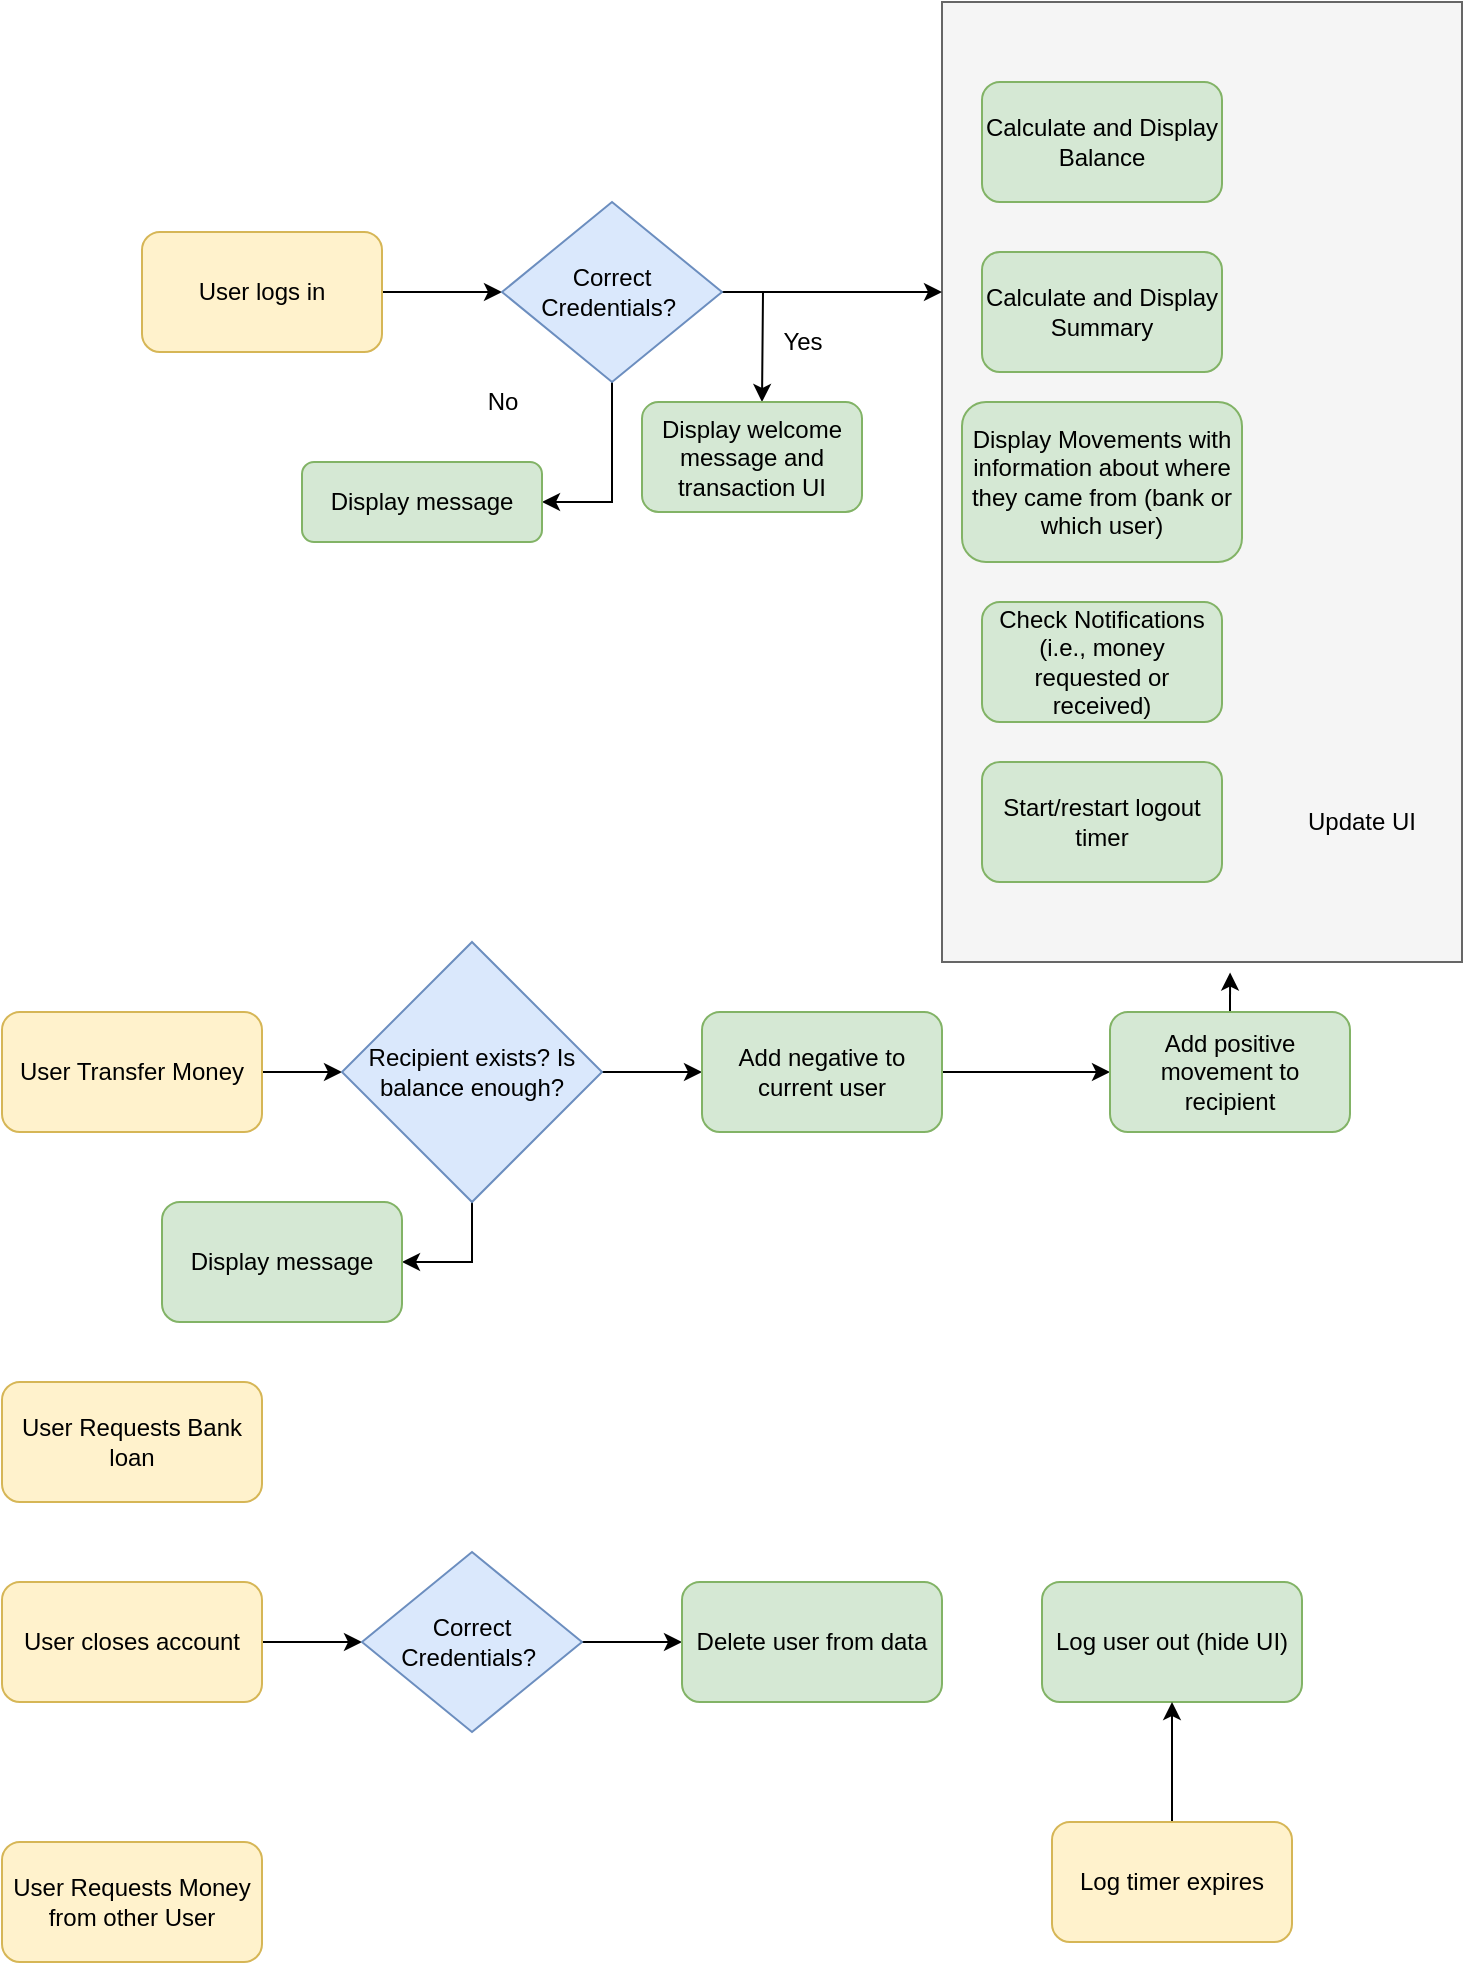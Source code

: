 <mxfile version="20.4.0" type="device"><diagram id="C5RBs43oDa-KdzZeNtuy" name="Page-1"><mxGraphModel dx="960" dy="618" grid="1" gridSize="10" guides="1" tooltips="1" connect="1" arrows="1" fold="1" page="1" pageScale="1" pageWidth="827" pageHeight="1169" math="0" shadow="0"><root><mxCell id="WIyWlLk6GJQsqaUBKTNV-0"/><mxCell id="WIyWlLk6GJQsqaUBKTNV-1" parent="WIyWlLk6GJQsqaUBKTNV-0"/><mxCell id="zWVwMSKryVbzklWkXPIu-30" value="" style="rounded=0;whiteSpace=wrap;html=1;shadow=0;glass=0;sketch=0;fillStyle=auto;strokeWidth=1;fillColor=#f5f5f5;fontColor=#333333;strokeColor=#666666;" vertex="1" parent="WIyWlLk6GJQsqaUBKTNV-1"><mxGeometry x="500" y="10" width="260" height="480" as="geometry"/></mxCell><mxCell id="zWVwMSKryVbzklWkXPIu-3" value="" style="edgeStyle=orthogonalEdgeStyle;rounded=0;orthogonalLoop=1;jettySize=auto;html=1;" edge="1" parent="WIyWlLk6GJQsqaUBKTNV-1" source="zWVwMSKryVbzklWkXPIu-0" target="zWVwMSKryVbzklWkXPIu-2"><mxGeometry relative="1" as="geometry"/></mxCell><mxCell id="zWVwMSKryVbzklWkXPIu-0" value="User logs in" style="rounded=1;whiteSpace=wrap;html=1;fillColor=#fff2cc;strokeColor=#d6b656;" vertex="1" parent="WIyWlLk6GJQsqaUBKTNV-1"><mxGeometry x="100" y="125" width="120" height="60" as="geometry"/></mxCell><mxCell id="zWVwMSKryVbzklWkXPIu-4" style="edgeStyle=orthogonalEdgeStyle;rounded=0;orthogonalLoop=1;jettySize=auto;html=1;exitX=1;exitY=0.5;exitDx=0;exitDy=0;" edge="1" parent="WIyWlLk6GJQsqaUBKTNV-1" source="zWVwMSKryVbzklWkXPIu-2"><mxGeometry relative="1" as="geometry"><mxPoint x="500" y="155" as="targetPoint"/><Array as="points"><mxPoint x="420" y="155"/><mxPoint x="420" y="155"/></Array></mxGeometry></mxCell><mxCell id="zWVwMSKryVbzklWkXPIu-5" style="edgeStyle=orthogonalEdgeStyle;rounded=0;orthogonalLoop=1;jettySize=auto;html=1;exitX=1;exitY=0.5;exitDx=0;exitDy=0;" edge="1" parent="WIyWlLk6GJQsqaUBKTNV-1" source="zWVwMSKryVbzklWkXPIu-2"><mxGeometry relative="1" as="geometry"><mxPoint x="410" y="210" as="targetPoint"/></mxGeometry></mxCell><mxCell id="zWVwMSKryVbzklWkXPIu-12" style="edgeStyle=orthogonalEdgeStyle;rounded=0;orthogonalLoop=1;jettySize=auto;html=1;exitX=0.5;exitY=1;exitDx=0;exitDy=0;entryX=1;entryY=0.5;entryDx=0;entryDy=0;" edge="1" parent="WIyWlLk6GJQsqaUBKTNV-1" source="zWVwMSKryVbzklWkXPIu-2" target="zWVwMSKryVbzklWkXPIu-10"><mxGeometry relative="1" as="geometry"/></mxCell><mxCell id="zWVwMSKryVbzklWkXPIu-2" value="Correct Credentials?&amp;nbsp;" style="rhombus;whiteSpace=wrap;html=1;fillColor=#dae8fc;strokeColor=#6c8ebf;" vertex="1" parent="WIyWlLk6GJQsqaUBKTNV-1"><mxGeometry x="280" y="110" width="110" height="90" as="geometry"/></mxCell><mxCell id="zWVwMSKryVbzklWkXPIu-6" value="Yes" style="text;html=1;align=center;verticalAlign=middle;resizable=0;points=[];autosize=1;strokeColor=none;fillColor=none;" vertex="1" parent="WIyWlLk6GJQsqaUBKTNV-1"><mxGeometry x="410" y="165" width="40" height="30" as="geometry"/></mxCell><mxCell id="zWVwMSKryVbzklWkXPIu-9" value="No" style="text;html=1;align=center;verticalAlign=middle;resizable=0;points=[];autosize=1;strokeColor=none;fillColor=none;" vertex="1" parent="WIyWlLk6GJQsqaUBKTNV-1"><mxGeometry x="260" y="195" width="40" height="30" as="geometry"/></mxCell><mxCell id="zWVwMSKryVbzklWkXPIu-10" value="Display message" style="rounded=1;whiteSpace=wrap;html=1;fillColor=#d5e8d4;strokeColor=#82b366;" vertex="1" parent="WIyWlLk6GJQsqaUBKTNV-1"><mxGeometry x="180" y="240" width="120" height="40" as="geometry"/></mxCell><mxCell id="zWVwMSKryVbzklWkXPIu-13" value="Display welcome message and transaction UI" style="rounded=1;whiteSpace=wrap;html=1;fillColor=#d5e8d4;strokeColor=#82b366;" vertex="1" parent="WIyWlLk6GJQsqaUBKTNV-1"><mxGeometry x="350" y="210" width="110" height="55" as="geometry"/></mxCell><mxCell id="zWVwMSKryVbzklWkXPIu-15" value="Calculate and Display Balance" style="rounded=1;whiteSpace=wrap;html=1;fillColor=#d5e8d4;strokeColor=#82b366;" vertex="1" parent="WIyWlLk6GJQsqaUBKTNV-1"><mxGeometry x="520" y="50" width="120" height="60" as="geometry"/></mxCell><mxCell id="zWVwMSKryVbzklWkXPIu-17" value="Calculate and Display Summary" style="rounded=1;whiteSpace=wrap;html=1;fillColor=#d5e8d4;strokeColor=#82b366;" vertex="1" parent="WIyWlLk6GJQsqaUBKTNV-1"><mxGeometry x="520" y="135" width="120" height="60" as="geometry"/></mxCell><mxCell id="zWVwMSKryVbzklWkXPIu-18" value="Check Notifications (i.e., money requested or received)" style="rounded=1;whiteSpace=wrap;html=1;fillColor=#d5e8d4;strokeColor=#82b366;" vertex="1" parent="WIyWlLk6GJQsqaUBKTNV-1"><mxGeometry x="520" y="310" width="120" height="60" as="geometry"/></mxCell><mxCell id="zWVwMSKryVbzklWkXPIu-19" value="Display Movements with information about where they came from (bank or which user)" style="rounded=1;whiteSpace=wrap;html=1;fillColor=#d5e8d4;strokeColor=#82b366;" vertex="1" parent="WIyWlLk6GJQsqaUBKTNV-1"><mxGeometry x="510" y="210" width="140" height="80" as="geometry"/></mxCell><mxCell id="zWVwMSKryVbzklWkXPIu-20" value="Start/restart logout timer" style="rounded=1;whiteSpace=wrap;html=1;fillColor=#d5e8d4;strokeColor=#82b366;" vertex="1" parent="WIyWlLk6GJQsqaUBKTNV-1"><mxGeometry x="520" y="390" width="120" height="60" as="geometry"/></mxCell><mxCell id="zWVwMSKryVbzklWkXPIu-31" value="Update UI" style="text;html=1;strokeColor=none;fillColor=none;align=center;verticalAlign=middle;whiteSpace=wrap;rounded=0;shadow=0;glass=0;sketch=0;fillStyle=auto;strokeWidth=1;" vertex="1" parent="WIyWlLk6GJQsqaUBKTNV-1"><mxGeometry x="680" y="405" width="60" height="30" as="geometry"/></mxCell><mxCell id="zWVwMSKryVbzklWkXPIu-43" value="" style="edgeStyle=orthogonalEdgeStyle;rounded=0;orthogonalLoop=1;jettySize=auto;html=1;" edge="1" parent="WIyWlLk6GJQsqaUBKTNV-1" source="zWVwMSKryVbzklWkXPIu-33" target="zWVwMSKryVbzklWkXPIu-34"><mxGeometry relative="1" as="geometry"/></mxCell><mxCell id="zWVwMSKryVbzklWkXPIu-33" value="User Transfer Money" style="rounded=1;whiteSpace=wrap;html=1;shadow=0;glass=0;sketch=0;fillStyle=auto;strokeWidth=1;fillColor=#fff2cc;strokeColor=#d6b656;" vertex="1" parent="WIyWlLk6GJQsqaUBKTNV-1"><mxGeometry x="30" y="515" width="130" height="60" as="geometry"/></mxCell><mxCell id="zWVwMSKryVbzklWkXPIu-36" style="edgeStyle=orthogonalEdgeStyle;rounded=0;orthogonalLoop=1;jettySize=auto;html=1;exitX=0.5;exitY=1;exitDx=0;exitDy=0;entryX=1;entryY=0.5;entryDx=0;entryDy=0;" edge="1" parent="WIyWlLk6GJQsqaUBKTNV-1" source="zWVwMSKryVbzklWkXPIu-34" target="zWVwMSKryVbzklWkXPIu-35"><mxGeometry relative="1" as="geometry"/></mxCell><mxCell id="zWVwMSKryVbzklWkXPIu-38" value="" style="edgeStyle=orthogonalEdgeStyle;rounded=0;orthogonalLoop=1;jettySize=auto;html=1;" edge="1" parent="WIyWlLk6GJQsqaUBKTNV-1" source="zWVwMSKryVbzklWkXPIu-34" target="zWVwMSKryVbzklWkXPIu-37"><mxGeometry relative="1" as="geometry"/></mxCell><mxCell id="zWVwMSKryVbzklWkXPIu-34" value="Recipient exists? Is balance enough?" style="rhombus;whiteSpace=wrap;html=1;fillColor=#dae8fc;strokeColor=#6c8ebf;" vertex="1" parent="WIyWlLk6GJQsqaUBKTNV-1"><mxGeometry x="200" y="480" width="130" height="130" as="geometry"/></mxCell><mxCell id="zWVwMSKryVbzklWkXPIu-35" value="Display message" style="rounded=1;whiteSpace=wrap;html=1;shadow=0;glass=0;sketch=0;fillStyle=auto;strokeWidth=1;fillColor=#d5e8d4;strokeColor=#82b366;" vertex="1" parent="WIyWlLk6GJQsqaUBKTNV-1"><mxGeometry x="110" y="610" width="120" height="60" as="geometry"/></mxCell><mxCell id="zWVwMSKryVbzklWkXPIu-40" value="" style="edgeStyle=orthogonalEdgeStyle;rounded=0;orthogonalLoop=1;jettySize=auto;html=1;" edge="1" parent="WIyWlLk6GJQsqaUBKTNV-1" source="zWVwMSKryVbzklWkXPIu-37" target="zWVwMSKryVbzklWkXPIu-39"><mxGeometry relative="1" as="geometry"/></mxCell><mxCell id="zWVwMSKryVbzklWkXPIu-37" value="Add negative to current user" style="rounded=1;whiteSpace=wrap;html=1;shadow=0;glass=0;sketch=0;fillStyle=auto;strokeWidth=1;fillColor=#d5e8d4;strokeColor=#82b366;" vertex="1" parent="WIyWlLk6GJQsqaUBKTNV-1"><mxGeometry x="380" y="515" width="120" height="60" as="geometry"/></mxCell><mxCell id="zWVwMSKryVbzklWkXPIu-42" style="edgeStyle=orthogonalEdgeStyle;rounded=0;orthogonalLoop=1;jettySize=auto;html=1;exitX=0.5;exitY=0;exitDx=0;exitDy=0;entryX=0.554;entryY=1.011;entryDx=0;entryDy=0;entryPerimeter=0;" edge="1" parent="WIyWlLk6GJQsqaUBKTNV-1" source="zWVwMSKryVbzklWkXPIu-39" target="zWVwMSKryVbzklWkXPIu-30"><mxGeometry relative="1" as="geometry"/></mxCell><mxCell id="zWVwMSKryVbzklWkXPIu-39" value="Add positive movement to recipient" style="whiteSpace=wrap;html=1;rounded=1;shadow=0;glass=0;sketch=0;fillStyle=auto;strokeWidth=1;fillColor=#d5e8d4;strokeColor=#82b366;" vertex="1" parent="WIyWlLk6GJQsqaUBKTNV-1"><mxGeometry x="584" y="515" width="120" height="60" as="geometry"/></mxCell><mxCell id="zWVwMSKryVbzklWkXPIu-45" value="User Requests Bank loan" style="rounded=1;whiteSpace=wrap;html=1;shadow=0;glass=0;sketch=0;fillStyle=auto;strokeWidth=1;fillColor=#fff2cc;strokeColor=#d6b656;" vertex="1" parent="WIyWlLk6GJQsqaUBKTNV-1"><mxGeometry x="30" y="700" width="130" height="60" as="geometry"/></mxCell><mxCell id="zWVwMSKryVbzklWkXPIu-46" value="User Requests Money from other User" style="rounded=1;whiteSpace=wrap;html=1;shadow=0;glass=0;sketch=0;fillStyle=auto;strokeWidth=1;fillColor=#fff2cc;strokeColor=#d6b656;" vertex="1" parent="WIyWlLk6GJQsqaUBKTNV-1"><mxGeometry x="30" y="930" width="130" height="60" as="geometry"/></mxCell><mxCell id="zWVwMSKryVbzklWkXPIu-50" style="edgeStyle=orthogonalEdgeStyle;rounded=0;orthogonalLoop=1;jettySize=auto;html=1;exitX=1;exitY=0.5;exitDx=0;exitDy=0;entryX=0;entryY=0.5;entryDx=0;entryDy=0;" edge="1" parent="WIyWlLk6GJQsqaUBKTNV-1" source="zWVwMSKryVbzklWkXPIu-47" target="zWVwMSKryVbzklWkXPIu-48"><mxGeometry relative="1" as="geometry"/></mxCell><mxCell id="zWVwMSKryVbzklWkXPIu-47" value="User closes account" style="rounded=1;whiteSpace=wrap;html=1;shadow=0;glass=0;sketch=0;fillStyle=auto;strokeWidth=1;fillColor=#fff2cc;strokeColor=#d6b656;" vertex="1" parent="WIyWlLk6GJQsqaUBKTNV-1"><mxGeometry x="30" y="800" width="130" height="60" as="geometry"/></mxCell><mxCell id="zWVwMSKryVbzklWkXPIu-51" value="" style="edgeStyle=orthogonalEdgeStyle;rounded=0;orthogonalLoop=1;jettySize=auto;html=1;" edge="1" parent="WIyWlLk6GJQsqaUBKTNV-1" source="zWVwMSKryVbzklWkXPIu-48" target="zWVwMSKryVbzklWkXPIu-49"><mxGeometry relative="1" as="geometry"/></mxCell><mxCell id="zWVwMSKryVbzklWkXPIu-48" value="Correct Credentials?&amp;nbsp;" style="rhombus;whiteSpace=wrap;html=1;fillColor=#dae8fc;strokeColor=#6c8ebf;" vertex="1" parent="WIyWlLk6GJQsqaUBKTNV-1"><mxGeometry x="210" y="785" width="110" height="90" as="geometry"/></mxCell><mxCell id="zWVwMSKryVbzklWkXPIu-49" value="Delete user from data" style="whiteSpace=wrap;html=1;rounded=1;shadow=0;glass=0;sketch=0;fillStyle=auto;strokeWidth=1;fillColor=#d5e8d4;strokeColor=#82b366;" vertex="1" parent="WIyWlLk6GJQsqaUBKTNV-1"><mxGeometry x="370" y="800" width="130" height="60" as="geometry"/></mxCell><mxCell id="zWVwMSKryVbzklWkXPIu-52" value="Log user out (hide UI)" style="whiteSpace=wrap;html=1;rounded=1;shadow=0;glass=0;sketch=0;fillStyle=auto;strokeWidth=1;fillColor=#d5e8d4;strokeColor=#82b366;" vertex="1" parent="WIyWlLk6GJQsqaUBKTNV-1"><mxGeometry x="550" y="800" width="130" height="60" as="geometry"/></mxCell><mxCell id="zWVwMSKryVbzklWkXPIu-54" value="" style="edgeStyle=orthogonalEdgeStyle;rounded=0;orthogonalLoop=1;jettySize=auto;html=1;" edge="1" parent="WIyWlLk6GJQsqaUBKTNV-1" source="zWVwMSKryVbzklWkXPIu-53" target="zWVwMSKryVbzklWkXPIu-52"><mxGeometry relative="1" as="geometry"/></mxCell><mxCell id="zWVwMSKryVbzklWkXPIu-53" value="Log timer expires" style="rounded=1;whiteSpace=wrap;html=1;shadow=0;glass=0;sketch=0;fillStyle=auto;strokeWidth=1;fillColor=#fff2cc;strokeColor=#d6b656;" vertex="1" parent="WIyWlLk6GJQsqaUBKTNV-1"><mxGeometry x="555" y="920" width="120" height="60" as="geometry"/></mxCell></root></mxGraphModel></diagram></mxfile>